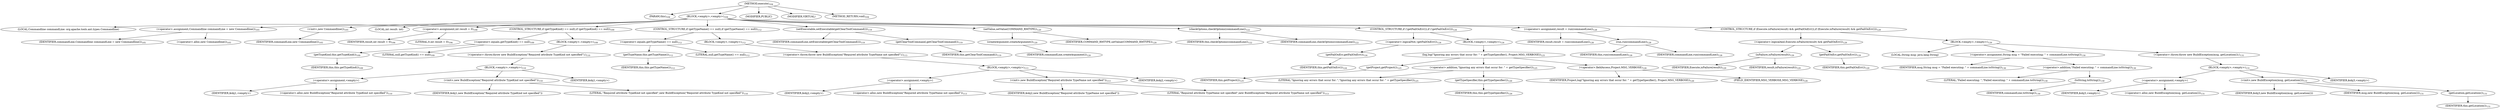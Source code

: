 digraph "execute" {  
"71" [label = <(METHOD,execute)<SUB>104</SUB>> ]
"6" [label = <(PARAM,this)<SUB>104</SUB>> ]
"72" [label = <(BLOCK,&lt;empty&gt;,&lt;empty&gt;)<SUB>104</SUB>> ]
"4" [label = <(LOCAL,Commandline commandLine: org.apache.tools.ant.types.Commandline)> ]
"73" [label = <(&lt;operator&gt;.assignment,Commandline commandLine = new Commandline())<SUB>105</SUB>> ]
"74" [label = <(IDENTIFIER,commandLine,Commandline commandLine = new Commandline())<SUB>105</SUB>> ]
"75" [label = <(&lt;operator&gt;.alloc,new Commandline())<SUB>105</SUB>> ]
"76" [label = <(&lt;init&gt;,new Commandline())<SUB>105</SUB>> ]
"3" [label = <(IDENTIFIER,commandLine,new Commandline())<SUB>105</SUB>> ]
"77" [label = <(LOCAL,int result: int)> ]
"78" [label = <(&lt;operator&gt;.assignment,int result = 0)<SUB>106</SUB>> ]
"79" [label = <(IDENTIFIER,result,int result = 0)<SUB>106</SUB>> ]
"80" [label = <(LITERAL,0,int result = 0)<SUB>106</SUB>> ]
"81" [label = <(CONTROL_STRUCTURE,if (getTypeKind() == null),if (getTypeKind() == null))<SUB>109</SUB>> ]
"82" [label = <(&lt;operator&gt;.equals,getTypeKind() == null)<SUB>109</SUB>> ]
"83" [label = <(getTypeKind,this.getTypeKind())<SUB>109</SUB>> ]
"5" [label = <(IDENTIFIER,this,this.getTypeKind())<SUB>109</SUB>> ]
"84" [label = <(LITERAL,null,getTypeKind() == null)<SUB>109</SUB>> ]
"85" [label = <(BLOCK,&lt;empty&gt;,&lt;empty&gt;)<SUB>109</SUB>> ]
"86" [label = <(&lt;operator&gt;.throw,throw new BuildException(&quot;Required attribute TypeKind not specified&quot;);)<SUB>110</SUB>> ]
"87" [label = <(BLOCK,&lt;empty&gt;,&lt;empty&gt;)<SUB>110</SUB>> ]
"88" [label = <(&lt;operator&gt;.assignment,&lt;empty&gt;)> ]
"89" [label = <(IDENTIFIER,$obj1,&lt;empty&gt;)> ]
"90" [label = <(&lt;operator&gt;.alloc,new BuildException(&quot;Required attribute TypeKind not specified&quot;))<SUB>110</SUB>> ]
"91" [label = <(&lt;init&gt;,new BuildException(&quot;Required attribute TypeKind not specified&quot;))<SUB>110</SUB>> ]
"92" [label = <(IDENTIFIER,$obj1,new BuildException(&quot;Required attribute TypeKind not specified&quot;))> ]
"93" [label = <(LITERAL,&quot;Required attribute TypeKind not specified&quot;,new BuildException(&quot;Required attribute TypeKind not specified&quot;))<SUB>110</SUB>> ]
"94" [label = <(IDENTIFIER,$obj1,&lt;empty&gt;)> ]
"95" [label = <(CONTROL_STRUCTURE,if (getTypeName() == null),if (getTypeName() == null))<SUB>112</SUB>> ]
"96" [label = <(&lt;operator&gt;.equals,getTypeName() == null)<SUB>112</SUB>> ]
"97" [label = <(getTypeName,this.getTypeName())<SUB>112</SUB>> ]
"7" [label = <(IDENTIFIER,this,this.getTypeName())<SUB>112</SUB>> ]
"98" [label = <(LITERAL,null,getTypeName() == null)<SUB>112</SUB>> ]
"99" [label = <(BLOCK,&lt;empty&gt;,&lt;empty&gt;)<SUB>112</SUB>> ]
"100" [label = <(&lt;operator&gt;.throw,throw new BuildException(&quot;Required attribute TypeName not specified&quot;);)<SUB>113</SUB>> ]
"101" [label = <(BLOCK,&lt;empty&gt;,&lt;empty&gt;)<SUB>113</SUB>> ]
"102" [label = <(&lt;operator&gt;.assignment,&lt;empty&gt;)> ]
"103" [label = <(IDENTIFIER,$obj2,&lt;empty&gt;)> ]
"104" [label = <(&lt;operator&gt;.alloc,new BuildException(&quot;Required attribute TypeName not specified&quot;))<SUB>113</SUB>> ]
"105" [label = <(&lt;init&gt;,new BuildException(&quot;Required attribute TypeName not specified&quot;))<SUB>113</SUB>> ]
"106" [label = <(IDENTIFIER,$obj2,new BuildException(&quot;Required attribute TypeName not specified&quot;))> ]
"107" [label = <(LITERAL,&quot;Required attribute TypeName not specified&quot;,new BuildException(&quot;Required attribute TypeName not specified&quot;))<SUB>113</SUB>> ]
"108" [label = <(IDENTIFIER,$obj2,&lt;empty&gt;)> ]
"109" [label = <(setExecutable,setExecutable(getClearToolCommand()))<SUB>119</SUB>> ]
"110" [label = <(IDENTIFIER,commandLine,setExecutable(getClearToolCommand()))<SUB>119</SUB>> ]
"111" [label = <(getClearToolCommand,getClearToolCommand())<SUB>119</SUB>> ]
"8" [label = <(IDENTIFIER,this,getClearToolCommand())<SUB>119</SUB>> ]
"112" [label = <(setValue,setValue(COMMAND_RMTYPE))<SUB>120</SUB>> ]
"113" [label = <(createArgument,createArgument())<SUB>120</SUB>> ]
"114" [label = <(IDENTIFIER,commandLine,createArgument())<SUB>120</SUB>> ]
"115" [label = <(IDENTIFIER,COMMAND_RMTYPE,setValue(COMMAND_RMTYPE))<SUB>120</SUB>> ]
"116" [label = <(checkOptions,checkOptions(commandLine))<SUB>122</SUB>> ]
"9" [label = <(IDENTIFIER,this,checkOptions(commandLine))<SUB>122</SUB>> ]
"117" [label = <(IDENTIFIER,commandLine,checkOptions(commandLine))<SUB>122</SUB>> ]
"118" [label = <(CONTROL_STRUCTURE,if (!getFailOnErr()),if (!getFailOnErr()))<SUB>124</SUB>> ]
"119" [label = <(&lt;operator&gt;.logicalNot,!getFailOnErr())<SUB>124</SUB>> ]
"120" [label = <(getFailOnErr,getFailOnErr())<SUB>124</SUB>> ]
"10" [label = <(IDENTIFIER,this,getFailOnErr())<SUB>124</SUB>> ]
"121" [label = <(BLOCK,&lt;empty&gt;,&lt;empty&gt;)<SUB>124</SUB>> ]
"122" [label = <(log,log(&quot;Ignoring any errors that occur for: &quot; + getTypeSpecifier(), Project.MSG_VERBOSE))<SUB>125</SUB>> ]
"123" [label = <(getProject,getProject())<SUB>125</SUB>> ]
"12" [label = <(IDENTIFIER,this,getProject())<SUB>125</SUB>> ]
"124" [label = <(&lt;operator&gt;.addition,&quot;Ignoring any errors that occur for: &quot; + getTypeSpecifier())<SUB>125</SUB>> ]
"125" [label = <(LITERAL,&quot;Ignoring any errors that occur for: &quot;,&quot;Ignoring any errors that occur for: &quot; + getTypeSpecifier())<SUB>125</SUB>> ]
"126" [label = <(getTypeSpecifier,this.getTypeSpecifier())<SUB>126</SUB>> ]
"11" [label = <(IDENTIFIER,this,this.getTypeSpecifier())<SUB>126</SUB>> ]
"127" [label = <(&lt;operator&gt;.fieldAccess,Project.MSG_VERBOSE)<SUB>126</SUB>> ]
"128" [label = <(IDENTIFIER,Project,log(&quot;Ignoring any errors that occur for: &quot; + getTypeSpecifier(), Project.MSG_VERBOSE))<SUB>126</SUB>> ]
"129" [label = <(FIELD_IDENTIFIER,MSG_VERBOSE,MSG_VERBOSE)<SUB>126</SUB>> ]
"130" [label = <(&lt;operator&gt;.assignment,result = run(commandLine))<SUB>128</SUB>> ]
"131" [label = <(IDENTIFIER,result,result = run(commandLine))<SUB>128</SUB>> ]
"132" [label = <(run,run(commandLine))<SUB>128</SUB>> ]
"13" [label = <(IDENTIFIER,this,run(commandLine))<SUB>128</SUB>> ]
"133" [label = <(IDENTIFIER,commandLine,run(commandLine))<SUB>128</SUB>> ]
"134" [label = <(CONTROL_STRUCTURE,if (Execute.isFailure(result) &amp;&amp; getFailOnErr()),if (Execute.isFailure(result) &amp;&amp; getFailOnErr()))<SUB>129</SUB>> ]
"135" [label = <(&lt;operator&gt;.logicalAnd,Execute.isFailure(result) &amp;&amp; getFailOnErr())<SUB>129</SUB>> ]
"136" [label = <(isFailure,isFailure(result))<SUB>129</SUB>> ]
"137" [label = <(IDENTIFIER,Execute,isFailure(result))<SUB>129</SUB>> ]
"138" [label = <(IDENTIFIER,result,isFailure(result))<SUB>129</SUB>> ]
"139" [label = <(getFailOnErr,getFailOnErr())<SUB>129</SUB>> ]
"14" [label = <(IDENTIFIER,this,getFailOnErr())<SUB>129</SUB>> ]
"140" [label = <(BLOCK,&lt;empty&gt;,&lt;empty&gt;)<SUB>129</SUB>> ]
"141" [label = <(LOCAL,String msg: java.lang.String)> ]
"142" [label = <(&lt;operator&gt;.assignment,String msg = &quot;Failed executing: &quot; + commandLine.toString())<SUB>130</SUB>> ]
"143" [label = <(IDENTIFIER,msg,String msg = &quot;Failed executing: &quot; + commandLine.toString())<SUB>130</SUB>> ]
"144" [label = <(&lt;operator&gt;.addition,&quot;Failed executing: &quot; + commandLine.toString())<SUB>130</SUB>> ]
"145" [label = <(LITERAL,&quot;Failed executing: &quot;,&quot;Failed executing: &quot; + commandLine.toString())<SUB>130</SUB>> ]
"146" [label = <(toString,toString())<SUB>130</SUB>> ]
"147" [label = <(IDENTIFIER,commandLine,toString())<SUB>130</SUB>> ]
"148" [label = <(&lt;operator&gt;.throw,throw new BuildException(msg, getLocation());)<SUB>131</SUB>> ]
"149" [label = <(BLOCK,&lt;empty&gt;,&lt;empty&gt;)<SUB>131</SUB>> ]
"150" [label = <(&lt;operator&gt;.assignment,&lt;empty&gt;)> ]
"151" [label = <(IDENTIFIER,$obj3,&lt;empty&gt;)> ]
"152" [label = <(&lt;operator&gt;.alloc,new BuildException(msg, getLocation()))<SUB>131</SUB>> ]
"153" [label = <(&lt;init&gt;,new BuildException(msg, getLocation()))<SUB>131</SUB>> ]
"154" [label = <(IDENTIFIER,$obj3,new BuildException(msg, getLocation()))> ]
"155" [label = <(IDENTIFIER,msg,new BuildException(msg, getLocation()))<SUB>131</SUB>> ]
"156" [label = <(getLocation,getLocation())<SUB>131</SUB>> ]
"15" [label = <(IDENTIFIER,this,getLocation())<SUB>131</SUB>> ]
"157" [label = <(IDENTIFIER,$obj3,&lt;empty&gt;)> ]
"158" [label = <(MODIFIER,PUBLIC)> ]
"159" [label = <(MODIFIER,VIRTUAL)> ]
"160" [label = <(METHOD_RETURN,void)<SUB>104</SUB>> ]
  "71" -> "6" 
  "71" -> "72" 
  "71" -> "158" 
  "71" -> "159" 
  "71" -> "160" 
  "72" -> "4" 
  "72" -> "73" 
  "72" -> "76" 
  "72" -> "77" 
  "72" -> "78" 
  "72" -> "81" 
  "72" -> "95" 
  "72" -> "109" 
  "72" -> "112" 
  "72" -> "116" 
  "72" -> "118" 
  "72" -> "130" 
  "72" -> "134" 
  "73" -> "74" 
  "73" -> "75" 
  "76" -> "3" 
  "78" -> "79" 
  "78" -> "80" 
  "81" -> "82" 
  "81" -> "85" 
  "82" -> "83" 
  "82" -> "84" 
  "83" -> "5" 
  "85" -> "86" 
  "86" -> "87" 
  "87" -> "88" 
  "87" -> "91" 
  "87" -> "94" 
  "88" -> "89" 
  "88" -> "90" 
  "91" -> "92" 
  "91" -> "93" 
  "95" -> "96" 
  "95" -> "99" 
  "96" -> "97" 
  "96" -> "98" 
  "97" -> "7" 
  "99" -> "100" 
  "100" -> "101" 
  "101" -> "102" 
  "101" -> "105" 
  "101" -> "108" 
  "102" -> "103" 
  "102" -> "104" 
  "105" -> "106" 
  "105" -> "107" 
  "109" -> "110" 
  "109" -> "111" 
  "111" -> "8" 
  "112" -> "113" 
  "112" -> "115" 
  "113" -> "114" 
  "116" -> "9" 
  "116" -> "117" 
  "118" -> "119" 
  "118" -> "121" 
  "119" -> "120" 
  "120" -> "10" 
  "121" -> "122" 
  "122" -> "123" 
  "122" -> "124" 
  "122" -> "127" 
  "123" -> "12" 
  "124" -> "125" 
  "124" -> "126" 
  "126" -> "11" 
  "127" -> "128" 
  "127" -> "129" 
  "130" -> "131" 
  "130" -> "132" 
  "132" -> "13" 
  "132" -> "133" 
  "134" -> "135" 
  "134" -> "140" 
  "135" -> "136" 
  "135" -> "139" 
  "136" -> "137" 
  "136" -> "138" 
  "139" -> "14" 
  "140" -> "141" 
  "140" -> "142" 
  "140" -> "148" 
  "142" -> "143" 
  "142" -> "144" 
  "144" -> "145" 
  "144" -> "146" 
  "146" -> "147" 
  "148" -> "149" 
  "149" -> "150" 
  "149" -> "153" 
  "149" -> "157" 
  "150" -> "151" 
  "150" -> "152" 
  "153" -> "154" 
  "153" -> "155" 
  "153" -> "156" 
  "156" -> "15" 
}
